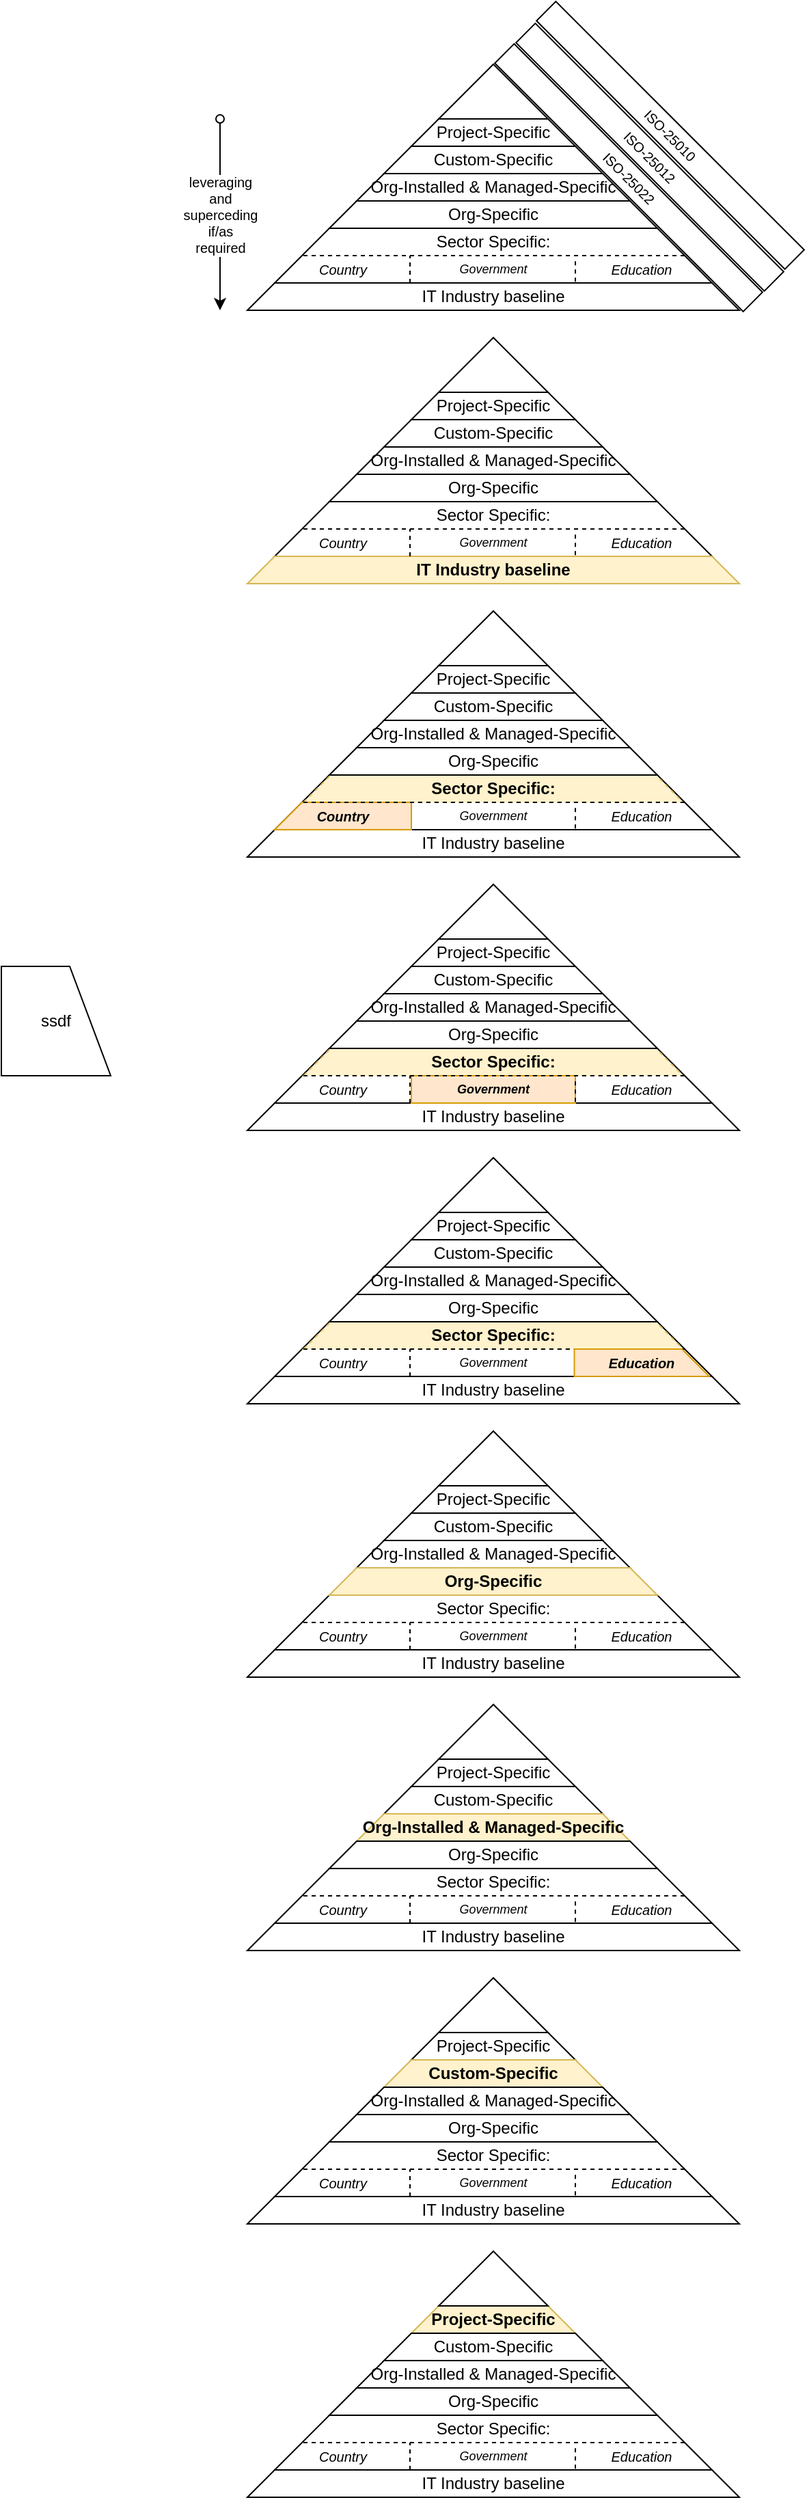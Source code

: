 <mxfile version="20.8.16" type="device"><diagram name="Page-1" id="9_9RwwWfC_pQ0cz7Hgrc"><mxGraphModel dx="1036" dy="1723" grid="1" gridSize="10" guides="1" tooltips="1" connect="1" arrows="1" fold="1" page="1" pageScale="1" pageWidth="850" pageHeight="1100" math="0" shadow="0"><root><mxCell id="0"/><mxCell id="1" parent="0"/><mxCell id="frK6ipeG7atHye6Gejmq-7" value="" style="shape=trapezoid;perimeter=trapezoidPerimeter;whiteSpace=wrap;html=1;fixedSize=1;strokeColor=default;size=40;" parent="1" vertex="1"><mxGeometry x="280" y="240" width="320" height="40" as="geometry"/></mxCell><mxCell id="EqCcigihZwf25ZDG6dWe-1" value="IT Industry baseline" style="shape=trapezoid;perimeter=trapezoidPerimeter;whiteSpace=wrap;html=1;fixedSize=1;fontStyle=1;fillColor=#fff2cc;strokeColor=#d6b656;" parent="1" vertex="1"><mxGeometry x="260" y="280" width="360" height="20" as="geometry"/></mxCell><mxCell id="EqCcigihZwf25ZDG6dWe-12" value="Project-Specific" style="shape=trapezoid;perimeter=trapezoidPerimeter;whiteSpace=wrap;html=1;fixedSize=1;fontStyle=0" parent="1" vertex="1"><mxGeometry x="380" y="160" width="120" height="20" as="geometry"/></mxCell><mxCell id="EqCcigihZwf25ZDG6dWe-13" value="Custom-Specific" style="shape=trapezoid;perimeter=trapezoidPerimeter;whiteSpace=wrap;html=1;fixedSize=1;" parent="1" vertex="1"><mxGeometry x="360" y="180" width="160" height="20" as="geometry"/></mxCell><mxCell id="EqCcigihZwf25ZDG6dWe-168" value="Sector Specific:" style="shape=trapezoid;perimeter=trapezoidPerimeter;whiteSpace=wrap;html=1;fixedSize=1;strokeColor=none;dashed=1;strokeWidth=1;" parent="1" vertex="1"><mxGeometry x="301" y="240" width="278" height="20" as="geometry"/></mxCell><mxCell id="EqCcigihZwf25ZDG6dWe-14" value="" style="verticalLabelPosition=bottom;verticalAlign=top;html=1;shape=mxgraph.basic.acute_triangle;dx=0.5;" parent="1" vertex="1"><mxGeometry x="400" y="120" width="80" height="40" as="geometry"/></mxCell><mxCell id="EqCcigihZwf25ZDG6dWe-75" value="Org-Installed &amp;amp; Managed-Specific" style="shape=trapezoid;perimeter=trapezoidPerimeter;whiteSpace=wrap;html=1;fixedSize=1;" parent="1" vertex="1"><mxGeometry x="340" y="200" width="200" height="20" as="geometry"/></mxCell><mxCell id="frK6ipeG7atHye6Gejmq-1" value="ssdf" style="shape=manualInput;whiteSpace=wrap;html=1;rotation=90;horizontal=0;" parent="1" vertex="1"><mxGeometry x="80" y="580" width="80" height="80" as="geometry"/></mxCell><mxCell id="EqCcigihZwf25ZDG6dWe-8" value="Government" style="text;html=1;strokeColor=none;fillColor=none;align=center;verticalAlign=middle;whiteSpace=wrap;rounded=0;fontStyle=2;fontSize=9;" parent="1" vertex="1"><mxGeometry x="380" y="260" width="120" height="20" as="geometry"/></mxCell><mxCell id="EqCcigihZwf25ZDG6dWe-10" value="" style="endArrow=none;dashed=1;html=1;strokeWidth=1;rounded=0;entryX=0.669;entryY=0.063;entryDx=0;entryDy=0;entryPerimeter=0;exitX=0.669;exitY=0.954;exitDx=0;exitDy=0;exitPerimeter=0;fontSize=9;" parent="1" edge="1"><mxGeometry width="50" height="50" relative="1" as="geometry"><mxPoint x="500" y="279.08" as="sourcePoint"/><mxPoint x="500" y="261.26" as="targetPoint"/></mxGeometry></mxCell><mxCell id="EqCcigihZwf25ZDG6dWe-11" value="" style="endArrow=none;dashed=1;html=1;strokeWidth=1;rounded=0;fontSize=9;" parent="1" edge="1"><mxGeometry width="50" height="50" relative="1" as="geometry"><mxPoint x="379" y="280" as="sourcePoint"/><mxPoint x="379" y="260" as="targetPoint"/></mxGeometry></mxCell><mxCell id="frK6ipeG7atHye6Gejmq-2" value="&lt;font style=&quot;font-size: 10px;&quot;&gt;Country&lt;/font&gt;" style="shape=manualInput;whiteSpace=wrap;html=1;rotation=90;horizontal=0;flipV=1;size=20;fontStyle=2;fillColor=none;strokeColor=none;" parent="1" vertex="1"><mxGeometry x="320" y="220" width="20" height="100" as="geometry"/></mxCell><mxCell id="frK6ipeG7atHye6Gejmq-9" value="" style="endArrow=none;dashed=1;html=1;strokeWidth=1;rounded=0;fontSize=9;" parent="1" edge="1"><mxGeometry width="50" height="50" relative="1" as="geometry"><mxPoint x="580" y="260" as="sourcePoint"/><mxPoint x="300" y="260" as="targetPoint"/></mxGeometry></mxCell><mxCell id="EqCcigihZwf25ZDG6dWe-3" value="Org-Specific" style="shape=trapezoid;perimeter=trapezoidPerimeter;whiteSpace=wrap;html=1;fixedSize=1;" parent="1" vertex="1"><mxGeometry x="320" y="220" width="240" height="20" as="geometry"/></mxCell><mxCell id="frK6ipeG7atHye6Gejmq-10" value="" style="shape=trapezoid;perimeter=trapezoidPerimeter;whiteSpace=wrap;html=1;fixedSize=1;strokeColor=default;size=40;" parent="1" vertex="1"><mxGeometry x="280" y="440" width="320" height="40" as="geometry"/></mxCell><mxCell id="frK6ipeG7atHye6Gejmq-11" value="IT Industry baseline" style="shape=trapezoid;perimeter=trapezoidPerimeter;whiteSpace=wrap;html=1;fixedSize=1;" parent="1" vertex="1"><mxGeometry x="260" y="480" width="360" height="20" as="geometry"/></mxCell><mxCell id="frK6ipeG7atHye6Gejmq-12" value="Project-Specific" style="shape=trapezoid;perimeter=trapezoidPerimeter;whiteSpace=wrap;html=1;fixedSize=1;fontStyle=0" parent="1" vertex="1"><mxGeometry x="380" y="360" width="120" height="20" as="geometry"/></mxCell><mxCell id="frK6ipeG7atHye6Gejmq-13" value="Custom-Specific" style="shape=trapezoid;perimeter=trapezoidPerimeter;whiteSpace=wrap;html=1;fixedSize=1;" parent="1" vertex="1"><mxGeometry x="360" y="380" width="160" height="20" as="geometry"/></mxCell><mxCell id="frK6ipeG7atHye6Gejmq-14" value="Sector Specific:" style="shape=trapezoid;perimeter=trapezoidPerimeter;whiteSpace=wrap;html=1;fixedSize=1;strokeColor=#d6b656;dashed=1;strokeWidth=1;fontStyle=1;fillColor=#fff2cc;" parent="1" vertex="1"><mxGeometry x="301" y="440" width="278" height="20" as="geometry"/></mxCell><mxCell id="frK6ipeG7atHye6Gejmq-15" value="" style="verticalLabelPosition=bottom;verticalAlign=top;html=1;shape=mxgraph.basic.acute_triangle;dx=0.5;" parent="1" vertex="1"><mxGeometry x="400" y="320" width="80" height="40" as="geometry"/></mxCell><mxCell id="frK6ipeG7atHye6Gejmq-16" value="Org-Installed &amp;amp; Managed-Specific" style="shape=trapezoid;perimeter=trapezoidPerimeter;whiteSpace=wrap;html=1;fixedSize=1;" parent="1" vertex="1"><mxGeometry x="340" y="400" width="200" height="20" as="geometry"/></mxCell><mxCell id="frK6ipeG7atHye6Gejmq-17" value="Government" style="text;html=1;strokeColor=none;fillColor=none;align=center;verticalAlign=middle;whiteSpace=wrap;rounded=0;fontStyle=2;fontSize=9;" parent="1" vertex="1"><mxGeometry x="380" y="460" width="120" height="20" as="geometry"/></mxCell><mxCell id="frK6ipeG7atHye6Gejmq-18" value="" style="endArrow=none;dashed=1;html=1;strokeWidth=1;rounded=0;entryX=0.669;entryY=0.063;entryDx=0;entryDy=0;entryPerimeter=0;exitX=0.669;exitY=0.954;exitDx=0;exitDy=0;exitPerimeter=0;fontSize=9;" parent="1" edge="1"><mxGeometry width="50" height="50" relative="1" as="geometry"><mxPoint x="500" y="479.08" as="sourcePoint"/><mxPoint x="500" y="461.26" as="targetPoint"/></mxGeometry></mxCell><mxCell id="frK6ipeG7atHye6Gejmq-19" value="" style="endArrow=none;dashed=1;html=1;strokeWidth=1;rounded=0;fontSize=9;" parent="1" edge="1"><mxGeometry width="50" height="50" relative="1" as="geometry"><mxPoint x="379" y="480" as="sourcePoint"/><mxPoint x="379" y="460" as="targetPoint"/></mxGeometry></mxCell><mxCell id="frK6ipeG7atHye6Gejmq-20" value="&lt;font style=&quot;font-size: 10px;&quot;&gt;Country&lt;/font&gt;" style="shape=manualInput;whiteSpace=wrap;html=1;rotation=90;horizontal=0;flipV=1;size=20;fontStyle=3;fillColor=#ffe6cc;strokeColor=#d79b00;" parent="1" vertex="1"><mxGeometry x="320" y="420" width="20" height="100" as="geometry"/></mxCell><mxCell id="frK6ipeG7atHye6Gejmq-21" value="" style="endArrow=none;dashed=1;html=1;strokeWidth=1;rounded=0;fontSize=9;" parent="1" edge="1"><mxGeometry width="50" height="50" relative="1" as="geometry"><mxPoint x="580" y="460" as="sourcePoint"/><mxPoint x="300" y="460" as="targetPoint"/></mxGeometry></mxCell><mxCell id="frK6ipeG7atHye6Gejmq-22" value="Org-Specific" style="shape=trapezoid;perimeter=trapezoidPerimeter;whiteSpace=wrap;html=1;fixedSize=1;" parent="1" vertex="1"><mxGeometry x="320" y="420" width="240" height="20" as="geometry"/></mxCell><mxCell id="frK6ipeG7atHye6Gejmq-23" value="&lt;font style=&quot;font-size: 10px;&quot;&gt;Education&lt;/font&gt;" style="shape=manualInput;whiteSpace=wrap;html=1;rotation=90;horizontal=0;flipV=0;size=20;fontStyle=2;flipH=0;fillColor=none;strokeColor=none;" parent="1" vertex="1"><mxGeometry x="538.63" y="420.63" width="20" height="98.75" as="geometry"/></mxCell><mxCell id="frK6ipeG7atHye6Gejmq-24" value="" style="shape=trapezoid;perimeter=trapezoidPerimeter;whiteSpace=wrap;html=1;fixedSize=1;strokeColor=default;size=40;" parent="1" vertex="1"><mxGeometry x="280" y="640" width="320" height="40" as="geometry"/></mxCell><mxCell id="frK6ipeG7atHye6Gejmq-25" value="IT Industry baseline" style="shape=trapezoid;perimeter=trapezoidPerimeter;whiteSpace=wrap;html=1;fixedSize=1;" parent="1" vertex="1"><mxGeometry x="260" y="680" width="360" height="20" as="geometry"/></mxCell><mxCell id="frK6ipeG7atHye6Gejmq-26" value="Project-Specific" style="shape=trapezoid;perimeter=trapezoidPerimeter;whiteSpace=wrap;html=1;fixedSize=1;fontStyle=0" parent="1" vertex="1"><mxGeometry x="380" y="560" width="120" height="20" as="geometry"/></mxCell><mxCell id="frK6ipeG7atHye6Gejmq-27" value="Custom-Specific" style="shape=trapezoid;perimeter=trapezoidPerimeter;whiteSpace=wrap;html=1;fixedSize=1;" parent="1" vertex="1"><mxGeometry x="360" y="580" width="160" height="20" as="geometry"/></mxCell><mxCell id="frK6ipeG7atHye6Gejmq-28" value="Sector Specific:" style="shape=trapezoid;perimeter=trapezoidPerimeter;whiteSpace=wrap;html=1;fixedSize=1;strokeColor=#d6b656;dashed=1;strokeWidth=1;fontStyle=1;fillColor=#fff2cc;" parent="1" vertex="1"><mxGeometry x="301" y="640" width="278" height="20" as="geometry"/></mxCell><mxCell id="frK6ipeG7atHye6Gejmq-29" value="" style="verticalLabelPosition=bottom;verticalAlign=top;html=1;shape=mxgraph.basic.acute_triangle;dx=0.5;" parent="1" vertex="1"><mxGeometry x="400" y="520" width="80" height="40" as="geometry"/></mxCell><mxCell id="frK6ipeG7atHye6Gejmq-30" value="Org-Installed &amp;amp; Managed-Specific" style="shape=trapezoid;perimeter=trapezoidPerimeter;whiteSpace=wrap;html=1;fixedSize=1;" parent="1" vertex="1"><mxGeometry x="340" y="600" width="200" height="20" as="geometry"/></mxCell><mxCell id="frK6ipeG7atHye6Gejmq-31" value="Government" style="text;html=1;strokeColor=#d79b00;fillColor=#ffe6cc;align=center;verticalAlign=middle;whiteSpace=wrap;rounded=0;fontStyle=3;fontSize=9;" parent="1" vertex="1"><mxGeometry x="380" y="660" width="120" height="20" as="geometry"/></mxCell><mxCell id="frK6ipeG7atHye6Gejmq-32" value="" style="endArrow=none;dashed=1;html=1;strokeWidth=1;rounded=0;entryX=0.669;entryY=0.063;entryDx=0;entryDy=0;entryPerimeter=0;exitX=0.669;exitY=0.954;exitDx=0;exitDy=0;exitPerimeter=0;fontSize=9;" parent="1" edge="1"><mxGeometry width="50" height="50" relative="1" as="geometry"><mxPoint x="500" y="679.08" as="sourcePoint"/><mxPoint x="500" y="661.26" as="targetPoint"/></mxGeometry></mxCell><mxCell id="frK6ipeG7atHye6Gejmq-33" value="" style="endArrow=none;dashed=1;html=1;strokeWidth=1;rounded=0;fontSize=9;" parent="1" edge="1"><mxGeometry width="50" height="50" relative="1" as="geometry"><mxPoint x="379" y="680" as="sourcePoint"/><mxPoint x="379" y="660" as="targetPoint"/></mxGeometry></mxCell><mxCell id="frK6ipeG7atHye6Gejmq-34" value="&lt;font style=&quot;font-size: 10px;&quot;&gt;Country&lt;/font&gt;" style="shape=manualInput;whiteSpace=wrap;html=1;rotation=90;horizontal=0;flipV=1;size=20;fontStyle=2;fillColor=none;strokeColor=none;" parent="1" vertex="1"><mxGeometry x="320" y="620" width="20" height="100" as="geometry"/></mxCell><mxCell id="frK6ipeG7atHye6Gejmq-35" value="" style="endArrow=none;dashed=1;html=1;strokeWidth=1;rounded=0;fontSize=9;" parent="1" edge="1"><mxGeometry width="50" height="50" relative="1" as="geometry"><mxPoint x="580" y="660" as="sourcePoint"/><mxPoint x="300" y="660" as="targetPoint"/></mxGeometry></mxCell><mxCell id="frK6ipeG7atHye6Gejmq-36" value="Org-Specific" style="shape=trapezoid;perimeter=trapezoidPerimeter;whiteSpace=wrap;html=1;fixedSize=1;" parent="1" vertex="1"><mxGeometry x="320" y="620" width="240" height="20" as="geometry"/></mxCell><mxCell id="frK6ipeG7atHye6Gejmq-37" value="&lt;font style=&quot;font-size: 10px;&quot;&gt;Education&lt;/font&gt;" style="shape=manualInput;whiteSpace=wrap;html=1;rotation=90;horizontal=0;flipV=0;size=20;fontStyle=2;flipH=0;fillColor=none;strokeColor=none;" parent="1" vertex="1"><mxGeometry x="538.63" y="620.63" width="20" height="98.75" as="geometry"/></mxCell><mxCell id="frK6ipeG7atHye6Gejmq-38" value="" style="shape=trapezoid;perimeter=trapezoidPerimeter;whiteSpace=wrap;html=1;fixedSize=1;strokeColor=default;size=40;" parent="1" vertex="1"><mxGeometry x="280" y="840" width="320" height="40" as="geometry"/></mxCell><mxCell id="frK6ipeG7atHye6Gejmq-39" value="IT Industry baseline" style="shape=trapezoid;perimeter=trapezoidPerimeter;whiteSpace=wrap;html=1;fixedSize=1;" parent="1" vertex="1"><mxGeometry x="260" y="880" width="360" height="20" as="geometry"/></mxCell><mxCell id="frK6ipeG7atHye6Gejmq-40" value="Project-Specific" style="shape=trapezoid;perimeter=trapezoidPerimeter;whiteSpace=wrap;html=1;fixedSize=1;fontStyle=0" parent="1" vertex="1"><mxGeometry x="380" y="760" width="120" height="20" as="geometry"/></mxCell><mxCell id="frK6ipeG7atHye6Gejmq-41" value="Custom-Specific" style="shape=trapezoid;perimeter=trapezoidPerimeter;whiteSpace=wrap;html=1;fixedSize=1;" parent="1" vertex="1"><mxGeometry x="360" y="780" width="160" height="20" as="geometry"/></mxCell><mxCell id="frK6ipeG7atHye6Gejmq-42" value="Sector Specific:" style="shape=trapezoid;perimeter=trapezoidPerimeter;whiteSpace=wrap;html=1;fixedSize=1;strokeColor=#d6b656;dashed=1;strokeWidth=1;fontStyle=1;fillColor=#fff2cc;" parent="1" vertex="1"><mxGeometry x="301" y="840" width="278" height="20" as="geometry"/></mxCell><mxCell id="frK6ipeG7atHye6Gejmq-43" value="" style="verticalLabelPosition=bottom;verticalAlign=top;html=1;shape=mxgraph.basic.acute_triangle;dx=0.5;" parent="1" vertex="1"><mxGeometry x="400" y="720" width="80" height="40" as="geometry"/></mxCell><mxCell id="frK6ipeG7atHye6Gejmq-44" value="Org-Installed &amp;amp; Managed-Specific" style="shape=trapezoid;perimeter=trapezoidPerimeter;whiteSpace=wrap;html=1;fixedSize=1;" parent="1" vertex="1"><mxGeometry x="340" y="800" width="200" height="20" as="geometry"/></mxCell><mxCell id="frK6ipeG7atHye6Gejmq-45" value="Government" style="text;html=1;strokeColor=none;fillColor=none;align=center;verticalAlign=middle;whiteSpace=wrap;rounded=0;fontStyle=2;fontSize=9;" parent="1" vertex="1"><mxGeometry x="380" y="860" width="120" height="20" as="geometry"/></mxCell><mxCell id="frK6ipeG7atHye6Gejmq-46" value="" style="endArrow=none;dashed=1;html=1;strokeWidth=1;rounded=0;entryX=0.669;entryY=0.063;entryDx=0;entryDy=0;entryPerimeter=0;exitX=0.669;exitY=0.954;exitDx=0;exitDy=0;exitPerimeter=0;fontSize=9;" parent="1" edge="1"><mxGeometry width="50" height="50" relative="1" as="geometry"><mxPoint x="500" y="879.08" as="sourcePoint"/><mxPoint x="500" y="861.26" as="targetPoint"/></mxGeometry></mxCell><mxCell id="frK6ipeG7atHye6Gejmq-47" value="" style="endArrow=none;dashed=1;html=1;strokeWidth=1;rounded=0;fontSize=9;" parent="1" edge="1"><mxGeometry width="50" height="50" relative="1" as="geometry"><mxPoint x="379" y="880" as="sourcePoint"/><mxPoint x="379" y="860" as="targetPoint"/></mxGeometry></mxCell><mxCell id="frK6ipeG7atHye6Gejmq-48" value="&lt;font style=&quot;font-size: 10px;&quot;&gt;Country&lt;/font&gt;" style="shape=manualInput;whiteSpace=wrap;html=1;rotation=90;horizontal=0;flipV=1;size=20;fontStyle=2;fillColor=none;strokeColor=none;" parent="1" vertex="1"><mxGeometry x="320" y="820" width="20" height="100" as="geometry"/></mxCell><mxCell id="frK6ipeG7atHye6Gejmq-49" value="" style="endArrow=none;dashed=1;html=1;strokeWidth=1;rounded=0;fontSize=9;" parent="1" edge="1"><mxGeometry width="50" height="50" relative="1" as="geometry"><mxPoint x="580" y="860" as="sourcePoint"/><mxPoint x="300" y="860" as="targetPoint"/></mxGeometry></mxCell><mxCell id="frK6ipeG7atHye6Gejmq-50" value="Org-Specific" style="shape=trapezoid;perimeter=trapezoidPerimeter;whiteSpace=wrap;html=1;fixedSize=1;" parent="1" vertex="1"><mxGeometry x="320" y="820" width="240" height="20" as="geometry"/></mxCell><mxCell id="frK6ipeG7atHye6Gejmq-51" value="&lt;font style=&quot;font-size: 10px;&quot;&gt;Education&lt;/font&gt;" style="shape=manualInput;whiteSpace=wrap;html=1;rotation=90;horizontal=0;flipV=0;size=20;fontStyle=3;flipH=0;fillColor=#ffe6cc;strokeColor=#d79b00;" parent="1" vertex="1"><mxGeometry x="538.63" y="820.63" width="20" height="98.75" as="geometry"/></mxCell><mxCell id="frK6ipeG7atHye6Gejmq-52" value="" style="shape=trapezoid;perimeter=trapezoidPerimeter;whiteSpace=wrap;html=1;fixedSize=1;strokeColor=default;size=40;" parent="1" vertex="1"><mxGeometry x="280" y="1040" width="320" height="40" as="geometry"/></mxCell><mxCell id="frK6ipeG7atHye6Gejmq-53" value="IT Industry baseline" style="shape=trapezoid;perimeter=trapezoidPerimeter;whiteSpace=wrap;html=1;fixedSize=1;" parent="1" vertex="1"><mxGeometry x="260" y="1080" width="360" height="20" as="geometry"/></mxCell><mxCell id="frK6ipeG7atHye6Gejmq-54" value="Project-Specific" style="shape=trapezoid;perimeter=trapezoidPerimeter;whiteSpace=wrap;html=1;fixedSize=1;fontStyle=0" parent="1" vertex="1"><mxGeometry x="380" y="960" width="120" height="20" as="geometry"/></mxCell><mxCell id="frK6ipeG7atHye6Gejmq-55" value="Custom-Specific" style="shape=trapezoid;perimeter=trapezoidPerimeter;whiteSpace=wrap;html=1;fixedSize=1;" parent="1" vertex="1"><mxGeometry x="360" y="980" width="160" height="20" as="geometry"/></mxCell><mxCell id="frK6ipeG7atHye6Gejmq-56" value="Sector Specific:" style="shape=trapezoid;perimeter=trapezoidPerimeter;whiteSpace=wrap;html=1;fixedSize=1;strokeColor=none;dashed=1;strokeWidth=1;" parent="1" vertex="1"><mxGeometry x="301" y="1040" width="278" height="20" as="geometry"/></mxCell><mxCell id="frK6ipeG7atHye6Gejmq-57" value="" style="verticalLabelPosition=bottom;verticalAlign=top;html=1;shape=mxgraph.basic.acute_triangle;dx=0.5;" parent="1" vertex="1"><mxGeometry x="400" y="920" width="80" height="40" as="geometry"/></mxCell><mxCell id="frK6ipeG7atHye6Gejmq-58" value="Org-Installed &amp;amp; Managed-Specific" style="shape=trapezoid;perimeter=trapezoidPerimeter;whiteSpace=wrap;html=1;fixedSize=1;" parent="1" vertex="1"><mxGeometry x="340" y="1000" width="200" height="20" as="geometry"/></mxCell><mxCell id="frK6ipeG7atHye6Gejmq-59" value="Government" style="text;html=1;strokeColor=none;fillColor=none;align=center;verticalAlign=middle;whiteSpace=wrap;rounded=0;fontStyle=2;fontSize=9;" parent="1" vertex="1"><mxGeometry x="380" y="1060" width="120" height="20" as="geometry"/></mxCell><mxCell id="frK6ipeG7atHye6Gejmq-60" value="" style="endArrow=none;dashed=1;html=1;strokeWidth=1;rounded=0;entryX=0.669;entryY=0.063;entryDx=0;entryDy=0;entryPerimeter=0;exitX=0.669;exitY=0.954;exitDx=0;exitDy=0;exitPerimeter=0;fontSize=9;" parent="1" edge="1"><mxGeometry width="50" height="50" relative="1" as="geometry"><mxPoint x="500" y="1079.08" as="sourcePoint"/><mxPoint x="500" y="1061.26" as="targetPoint"/></mxGeometry></mxCell><mxCell id="frK6ipeG7atHye6Gejmq-61" value="" style="endArrow=none;dashed=1;html=1;strokeWidth=1;rounded=0;fontSize=9;" parent="1" edge="1"><mxGeometry width="50" height="50" relative="1" as="geometry"><mxPoint x="379" y="1080" as="sourcePoint"/><mxPoint x="379" y="1060" as="targetPoint"/></mxGeometry></mxCell><mxCell id="frK6ipeG7atHye6Gejmq-62" value="&lt;font style=&quot;font-size: 10px;&quot;&gt;Country&lt;/font&gt;" style="shape=manualInput;whiteSpace=wrap;html=1;rotation=90;horizontal=0;flipV=1;size=20;fontStyle=2;fillColor=none;strokeColor=none;" parent="1" vertex="1"><mxGeometry x="320" y="1020" width="20" height="100" as="geometry"/></mxCell><mxCell id="frK6ipeG7atHye6Gejmq-63" value="" style="endArrow=none;dashed=1;html=1;strokeWidth=1;rounded=0;fontSize=9;" parent="1" edge="1"><mxGeometry width="50" height="50" relative="1" as="geometry"><mxPoint x="580" y="1060" as="sourcePoint"/><mxPoint x="300" y="1060" as="targetPoint"/></mxGeometry></mxCell><mxCell id="frK6ipeG7atHye6Gejmq-64" value="Org-Specific" style="shape=trapezoid;perimeter=trapezoidPerimeter;whiteSpace=wrap;html=1;fixedSize=1;fontStyle=1;fillColor=#fff2cc;strokeColor=#d6b656;" parent="1" vertex="1"><mxGeometry x="320" y="1020" width="240" height="20" as="geometry"/></mxCell><mxCell id="frK6ipeG7atHye6Gejmq-65" value="&lt;font style=&quot;font-size: 10px;&quot;&gt;Education&lt;/font&gt;" style="shape=manualInput;whiteSpace=wrap;html=1;rotation=90;horizontal=0;flipV=0;size=20;fontStyle=2;flipH=0;fillColor=none;strokeColor=none;" parent="1" vertex="1"><mxGeometry x="538.63" y="1020.63" width="20" height="98.75" as="geometry"/></mxCell><mxCell id="frK6ipeG7atHye6Gejmq-66" value="" style="shape=trapezoid;perimeter=trapezoidPerimeter;whiteSpace=wrap;html=1;fixedSize=1;strokeColor=default;size=40;" parent="1" vertex="1"><mxGeometry x="280" y="1240" width="320" height="40" as="geometry"/></mxCell><mxCell id="frK6ipeG7atHye6Gejmq-67" value="IT Industry baseline" style="shape=trapezoid;perimeter=trapezoidPerimeter;whiteSpace=wrap;html=1;fixedSize=1;" parent="1" vertex="1"><mxGeometry x="260" y="1280" width="360" height="20" as="geometry"/></mxCell><mxCell id="frK6ipeG7atHye6Gejmq-68" value="Project-Specific" style="shape=trapezoid;perimeter=trapezoidPerimeter;whiteSpace=wrap;html=1;fixedSize=1;fontStyle=0" parent="1" vertex="1"><mxGeometry x="380" y="1160" width="120" height="20" as="geometry"/></mxCell><mxCell id="frK6ipeG7atHye6Gejmq-69" value="Custom-Specific" style="shape=trapezoid;perimeter=trapezoidPerimeter;whiteSpace=wrap;html=1;fixedSize=1;" parent="1" vertex="1"><mxGeometry x="360" y="1180" width="160" height="20" as="geometry"/></mxCell><mxCell id="frK6ipeG7atHye6Gejmq-70" value="Sector Specific:" style="shape=trapezoid;perimeter=trapezoidPerimeter;whiteSpace=wrap;html=1;fixedSize=1;strokeColor=none;dashed=1;strokeWidth=1;" parent="1" vertex="1"><mxGeometry x="301" y="1240" width="278" height="20" as="geometry"/></mxCell><mxCell id="frK6ipeG7atHye6Gejmq-71" value="" style="verticalLabelPosition=bottom;verticalAlign=top;html=1;shape=mxgraph.basic.acute_triangle;dx=0.5;" parent="1" vertex="1"><mxGeometry x="400" y="1120" width="80" height="40" as="geometry"/></mxCell><mxCell id="frK6ipeG7atHye6Gejmq-72" value="Org-Installed &amp;amp; Managed-Specific" style="shape=trapezoid;perimeter=trapezoidPerimeter;whiteSpace=wrap;html=1;fixedSize=1;fontStyle=1;fillColor=#fff2cc;strokeColor=#d6b656;" parent="1" vertex="1"><mxGeometry x="340" y="1200" width="200" height="20" as="geometry"/></mxCell><mxCell id="frK6ipeG7atHye6Gejmq-73" value="Government" style="text;html=1;strokeColor=none;fillColor=none;align=center;verticalAlign=middle;whiteSpace=wrap;rounded=0;fontStyle=2;fontSize=9;" parent="1" vertex="1"><mxGeometry x="380" y="1260" width="120" height="20" as="geometry"/></mxCell><mxCell id="frK6ipeG7atHye6Gejmq-74" value="" style="endArrow=none;dashed=1;html=1;strokeWidth=1;rounded=0;entryX=0.669;entryY=0.063;entryDx=0;entryDy=0;entryPerimeter=0;exitX=0.669;exitY=0.954;exitDx=0;exitDy=0;exitPerimeter=0;fontSize=9;" parent="1" edge="1"><mxGeometry width="50" height="50" relative="1" as="geometry"><mxPoint x="500" y="1279.08" as="sourcePoint"/><mxPoint x="500" y="1261.26" as="targetPoint"/></mxGeometry></mxCell><mxCell id="frK6ipeG7atHye6Gejmq-75" value="" style="endArrow=none;dashed=1;html=1;strokeWidth=1;rounded=0;fontSize=9;" parent="1" edge="1"><mxGeometry width="50" height="50" relative="1" as="geometry"><mxPoint x="379" y="1280" as="sourcePoint"/><mxPoint x="379" y="1260" as="targetPoint"/></mxGeometry></mxCell><mxCell id="frK6ipeG7atHye6Gejmq-76" value="&lt;font style=&quot;font-size: 10px;&quot;&gt;Country&lt;/font&gt;" style="shape=manualInput;whiteSpace=wrap;html=1;rotation=90;horizontal=0;flipV=1;size=20;fontStyle=2;fillColor=none;strokeColor=none;" parent="1" vertex="1"><mxGeometry x="320" y="1220" width="20" height="100" as="geometry"/></mxCell><mxCell id="frK6ipeG7atHye6Gejmq-77" value="" style="endArrow=none;dashed=1;html=1;strokeWidth=1;rounded=0;fontSize=9;" parent="1" edge="1"><mxGeometry width="50" height="50" relative="1" as="geometry"><mxPoint x="580" y="1260" as="sourcePoint"/><mxPoint x="300" y="1260" as="targetPoint"/></mxGeometry></mxCell><mxCell id="frK6ipeG7atHye6Gejmq-78" value="Org-Specific" style="shape=trapezoid;perimeter=trapezoidPerimeter;whiteSpace=wrap;html=1;fixedSize=1;" parent="1" vertex="1"><mxGeometry x="320" y="1220" width="240" height="20" as="geometry"/></mxCell><mxCell id="frK6ipeG7atHye6Gejmq-79" value="&lt;font style=&quot;font-size: 10px;&quot;&gt;Education&lt;/font&gt;" style="shape=manualInput;whiteSpace=wrap;html=1;rotation=90;horizontal=0;flipV=0;size=20;fontStyle=2;flipH=0;fillColor=none;strokeColor=none;" parent="1" vertex="1"><mxGeometry x="538.63" y="1220.63" width="20" height="98.75" as="geometry"/></mxCell><mxCell id="frK6ipeG7atHye6Gejmq-80" value="" style="shape=trapezoid;perimeter=trapezoidPerimeter;whiteSpace=wrap;html=1;fixedSize=1;strokeColor=default;size=40;" parent="1" vertex="1"><mxGeometry x="280" y="1440" width="320" height="40" as="geometry"/></mxCell><mxCell id="frK6ipeG7atHye6Gejmq-81" value="IT Industry baseline" style="shape=trapezoid;perimeter=trapezoidPerimeter;whiteSpace=wrap;html=1;fixedSize=1;" parent="1" vertex="1"><mxGeometry x="260" y="1480" width="360" height="20" as="geometry"/></mxCell><mxCell id="frK6ipeG7atHye6Gejmq-82" value="Project-Specific" style="shape=trapezoid;perimeter=trapezoidPerimeter;whiteSpace=wrap;html=1;fixedSize=1;fontStyle=0" parent="1" vertex="1"><mxGeometry x="380" y="1360" width="120" height="20" as="geometry"/></mxCell><mxCell id="frK6ipeG7atHye6Gejmq-83" value="Custom-Specific" style="shape=trapezoid;perimeter=trapezoidPerimeter;whiteSpace=wrap;html=1;fixedSize=1;fontStyle=1;fillColor=#fff2cc;strokeColor=#d6b656;" parent="1" vertex="1"><mxGeometry x="360" y="1380" width="160" height="20" as="geometry"/></mxCell><mxCell id="frK6ipeG7atHye6Gejmq-84" value="Sector Specific:" style="shape=trapezoid;perimeter=trapezoidPerimeter;whiteSpace=wrap;html=1;fixedSize=1;strokeColor=none;dashed=1;strokeWidth=1;" parent="1" vertex="1"><mxGeometry x="301" y="1440" width="278" height="20" as="geometry"/></mxCell><mxCell id="frK6ipeG7atHye6Gejmq-85" value="" style="verticalLabelPosition=bottom;verticalAlign=top;html=1;shape=mxgraph.basic.acute_triangle;dx=0.5;" parent="1" vertex="1"><mxGeometry x="400" y="1320" width="80" height="40" as="geometry"/></mxCell><mxCell id="frK6ipeG7atHye6Gejmq-86" value="Org-Installed &amp;amp; Managed-Specific" style="shape=trapezoid;perimeter=trapezoidPerimeter;whiteSpace=wrap;html=1;fixedSize=1;" parent="1" vertex="1"><mxGeometry x="340" y="1400" width="200" height="20" as="geometry"/></mxCell><mxCell id="frK6ipeG7atHye6Gejmq-87" value="Government" style="text;html=1;strokeColor=none;fillColor=none;align=center;verticalAlign=middle;whiteSpace=wrap;rounded=0;fontStyle=2;fontSize=9;" parent="1" vertex="1"><mxGeometry x="380" y="1460" width="120" height="20" as="geometry"/></mxCell><mxCell id="frK6ipeG7atHye6Gejmq-88" value="" style="endArrow=none;dashed=1;html=1;strokeWidth=1;rounded=0;entryX=0.669;entryY=0.063;entryDx=0;entryDy=0;entryPerimeter=0;exitX=0.669;exitY=0.954;exitDx=0;exitDy=0;exitPerimeter=0;fontSize=9;" parent="1" edge="1"><mxGeometry width="50" height="50" relative="1" as="geometry"><mxPoint x="500" y="1479.08" as="sourcePoint"/><mxPoint x="500" y="1461.26" as="targetPoint"/></mxGeometry></mxCell><mxCell id="frK6ipeG7atHye6Gejmq-89" value="" style="endArrow=none;dashed=1;html=1;strokeWidth=1;rounded=0;fontSize=9;" parent="1" edge="1"><mxGeometry width="50" height="50" relative="1" as="geometry"><mxPoint x="379" y="1480" as="sourcePoint"/><mxPoint x="379" y="1460" as="targetPoint"/></mxGeometry></mxCell><mxCell id="frK6ipeG7atHye6Gejmq-90" value="&lt;font style=&quot;font-size: 10px;&quot;&gt;Country&lt;/font&gt;" style="shape=manualInput;whiteSpace=wrap;html=1;rotation=90;horizontal=0;flipV=1;size=20;fontStyle=2;fillColor=none;strokeColor=none;" parent="1" vertex="1"><mxGeometry x="320" y="1420" width="20" height="100" as="geometry"/></mxCell><mxCell id="frK6ipeG7atHye6Gejmq-91" value="" style="endArrow=none;dashed=1;html=1;strokeWidth=1;rounded=0;fontSize=9;" parent="1" edge="1"><mxGeometry width="50" height="50" relative="1" as="geometry"><mxPoint x="580" y="1460" as="sourcePoint"/><mxPoint x="300" y="1460" as="targetPoint"/></mxGeometry></mxCell><mxCell id="frK6ipeG7atHye6Gejmq-92" value="Org-Specific" style="shape=trapezoid;perimeter=trapezoidPerimeter;whiteSpace=wrap;html=1;fixedSize=1;" parent="1" vertex="1"><mxGeometry x="320" y="1420" width="240" height="20" as="geometry"/></mxCell><mxCell id="frK6ipeG7atHye6Gejmq-93" value="&lt;font style=&quot;font-size: 10px;&quot;&gt;Education&lt;/font&gt;" style="shape=manualInput;whiteSpace=wrap;html=1;rotation=90;horizontal=0;flipV=0;size=20;fontStyle=2;flipH=0;fillColor=none;strokeColor=none;" parent="1" vertex="1"><mxGeometry x="538.63" y="1420.63" width="20" height="98.75" as="geometry"/></mxCell><mxCell id="frK6ipeG7atHye6Gejmq-94" value="" style="shape=trapezoid;perimeter=trapezoidPerimeter;whiteSpace=wrap;html=1;fixedSize=1;strokeColor=default;size=40;" parent="1" vertex="1"><mxGeometry x="280" y="1640" width="320" height="40" as="geometry"/></mxCell><mxCell id="frK6ipeG7atHye6Gejmq-95" value="IT Industry baseline" style="shape=trapezoid;perimeter=trapezoidPerimeter;whiteSpace=wrap;html=1;fixedSize=1;" parent="1" vertex="1"><mxGeometry x="260" y="1680" width="360" height="20" as="geometry"/></mxCell><mxCell id="frK6ipeG7atHye6Gejmq-96" value="Project-Specific" style="shape=trapezoid;perimeter=trapezoidPerimeter;whiteSpace=wrap;html=1;fixedSize=1;fontStyle=1;fillColor=#fff2cc;strokeColor=#d6b656;" parent="1" vertex="1"><mxGeometry x="380" y="1560" width="120" height="20" as="geometry"/></mxCell><mxCell id="frK6ipeG7atHye6Gejmq-97" value="Custom-Specific" style="shape=trapezoid;perimeter=trapezoidPerimeter;whiteSpace=wrap;html=1;fixedSize=1;fontStyle=0" parent="1" vertex="1"><mxGeometry x="360" y="1580" width="160" height="20" as="geometry"/></mxCell><mxCell id="frK6ipeG7atHye6Gejmq-98" value="Sector Specific:" style="shape=trapezoid;perimeter=trapezoidPerimeter;whiteSpace=wrap;html=1;fixedSize=1;strokeColor=none;dashed=1;strokeWidth=1;" parent="1" vertex="1"><mxGeometry x="301" y="1640" width="278" height="20" as="geometry"/></mxCell><mxCell id="frK6ipeG7atHye6Gejmq-99" value="" style="verticalLabelPosition=bottom;verticalAlign=top;html=1;shape=mxgraph.basic.acute_triangle;dx=0.5;" parent="1" vertex="1"><mxGeometry x="400" y="1520" width="80" height="40" as="geometry"/></mxCell><mxCell id="frK6ipeG7atHye6Gejmq-100" value="Org-Installed &amp;amp; Managed-Specific" style="shape=trapezoid;perimeter=trapezoidPerimeter;whiteSpace=wrap;html=1;fixedSize=1;" parent="1" vertex="1"><mxGeometry x="340" y="1600" width="200" height="20" as="geometry"/></mxCell><mxCell id="frK6ipeG7atHye6Gejmq-101" value="Government" style="text;html=1;strokeColor=none;fillColor=none;align=center;verticalAlign=middle;whiteSpace=wrap;rounded=0;fontStyle=2;fontSize=9;" parent="1" vertex="1"><mxGeometry x="380" y="1660" width="120" height="20" as="geometry"/></mxCell><mxCell id="frK6ipeG7atHye6Gejmq-102" value="" style="endArrow=none;dashed=1;html=1;strokeWidth=1;rounded=0;entryX=0.669;entryY=0.063;entryDx=0;entryDy=0;entryPerimeter=0;exitX=0.669;exitY=0.954;exitDx=0;exitDy=0;exitPerimeter=0;fontSize=9;" parent="1" edge="1"><mxGeometry width="50" height="50" relative="1" as="geometry"><mxPoint x="500" y="1679.08" as="sourcePoint"/><mxPoint x="500" y="1661.26" as="targetPoint"/></mxGeometry></mxCell><mxCell id="frK6ipeG7atHye6Gejmq-103" value="" style="endArrow=none;dashed=1;html=1;strokeWidth=1;rounded=0;fontSize=9;" parent="1" edge="1"><mxGeometry width="50" height="50" relative="1" as="geometry"><mxPoint x="379" y="1680" as="sourcePoint"/><mxPoint x="379" y="1660" as="targetPoint"/></mxGeometry></mxCell><mxCell id="frK6ipeG7atHye6Gejmq-104" value="&lt;font style=&quot;font-size: 10px;&quot;&gt;Country&lt;/font&gt;" style="shape=manualInput;whiteSpace=wrap;html=1;rotation=90;horizontal=0;flipV=1;size=20;fontStyle=2;fillColor=none;strokeColor=none;" parent="1" vertex="1"><mxGeometry x="320" y="1620" width="20" height="100" as="geometry"/></mxCell><mxCell id="frK6ipeG7atHye6Gejmq-105" value="" style="endArrow=none;dashed=1;html=1;strokeWidth=1;rounded=0;fontSize=9;" parent="1" edge="1"><mxGeometry width="50" height="50" relative="1" as="geometry"><mxPoint x="580" y="1660" as="sourcePoint"/><mxPoint x="300" y="1660" as="targetPoint"/></mxGeometry></mxCell><mxCell id="frK6ipeG7atHye6Gejmq-106" value="Org-Specific" style="shape=trapezoid;perimeter=trapezoidPerimeter;whiteSpace=wrap;html=1;fixedSize=1;" parent="1" vertex="1"><mxGeometry x="320" y="1620" width="240" height="20" as="geometry"/></mxCell><mxCell id="frK6ipeG7atHye6Gejmq-107" value="&lt;font style=&quot;font-size: 10px;&quot;&gt;Education&lt;/font&gt;" style="shape=manualInput;whiteSpace=wrap;html=1;rotation=90;horizontal=0;flipV=0;size=20;fontStyle=2;flipH=0;fillColor=none;strokeColor=none;" parent="1" vertex="1"><mxGeometry x="538.63" y="1620.63" width="20" height="98.75" as="geometry"/></mxCell><mxCell id="frK6ipeG7atHye6Gejmq-108" value="" style="shape=trapezoid;perimeter=trapezoidPerimeter;whiteSpace=wrap;html=1;fixedSize=1;strokeColor=default;size=40;" parent="1" vertex="1"><mxGeometry x="280" y="40" width="320" height="40" as="geometry"/></mxCell><mxCell id="frK6ipeG7atHye6Gejmq-109" value="IT Industry baseline" style="shape=trapezoid;perimeter=trapezoidPerimeter;whiteSpace=wrap;html=1;fixedSize=1;fontStyle=0" parent="1" vertex="1"><mxGeometry x="260" y="80" width="360" height="20" as="geometry"/></mxCell><mxCell id="frK6ipeG7atHye6Gejmq-110" value="Project-Specific" style="shape=trapezoid;perimeter=trapezoidPerimeter;whiteSpace=wrap;html=1;fixedSize=1;fontStyle=0" parent="1" vertex="1"><mxGeometry x="380" y="-40" width="120" height="20" as="geometry"/></mxCell><mxCell id="frK6ipeG7atHye6Gejmq-111" value="Custom-Specific" style="shape=trapezoid;perimeter=trapezoidPerimeter;whiteSpace=wrap;html=1;fixedSize=1;" parent="1" vertex="1"><mxGeometry x="360" y="-20" width="160" height="20" as="geometry"/></mxCell><mxCell id="frK6ipeG7atHye6Gejmq-112" value="Sector Specific:" style="shape=trapezoid;perimeter=trapezoidPerimeter;whiteSpace=wrap;html=1;fixedSize=1;strokeColor=none;dashed=1;strokeWidth=1;" parent="1" vertex="1"><mxGeometry x="301" y="40" width="278" height="20" as="geometry"/></mxCell><mxCell id="frK6ipeG7atHye6Gejmq-113" value="" style="verticalLabelPosition=bottom;verticalAlign=top;html=1;shape=mxgraph.basic.acute_triangle;dx=0.5;" parent="1" vertex="1"><mxGeometry x="400" y="-80" width="80" height="40" as="geometry"/></mxCell><mxCell id="frK6ipeG7atHye6Gejmq-114" value="Org-Installed &amp;amp; Managed-Specific" style="shape=trapezoid;perimeter=trapezoidPerimeter;whiteSpace=wrap;html=1;fixedSize=1;" parent="1" vertex="1"><mxGeometry x="340" width="200" height="20" as="geometry"/></mxCell><mxCell id="frK6ipeG7atHye6Gejmq-115" value="Government" style="text;html=1;strokeColor=none;fillColor=none;align=center;verticalAlign=middle;whiteSpace=wrap;rounded=0;fontStyle=2;fontSize=9;" parent="1" vertex="1"><mxGeometry x="380" y="60" width="120" height="20" as="geometry"/></mxCell><mxCell id="frK6ipeG7atHye6Gejmq-116" value="" style="endArrow=none;dashed=1;html=1;strokeWidth=1;rounded=0;entryX=0.669;entryY=0.063;entryDx=0;entryDy=0;entryPerimeter=0;exitX=0.669;exitY=0.954;exitDx=0;exitDy=0;exitPerimeter=0;fontSize=9;" parent="1" edge="1"><mxGeometry width="50" height="50" relative="1" as="geometry"><mxPoint x="500" y="79.08" as="sourcePoint"/><mxPoint x="500" y="61.26" as="targetPoint"/></mxGeometry></mxCell><mxCell id="frK6ipeG7atHye6Gejmq-117" value="" style="endArrow=none;dashed=1;html=1;strokeWidth=1;rounded=0;fontSize=9;" parent="1" edge="1"><mxGeometry width="50" height="50" relative="1" as="geometry"><mxPoint x="379" y="80" as="sourcePoint"/><mxPoint x="379" y="60" as="targetPoint"/></mxGeometry></mxCell><mxCell id="frK6ipeG7atHye6Gejmq-118" value="&lt;font style=&quot;font-size: 10px;&quot;&gt;Country&lt;/font&gt;" style="shape=manualInput;whiteSpace=wrap;html=1;rotation=90;horizontal=0;flipV=1;size=20;fontStyle=2;fillColor=none;strokeColor=none;" parent="1" vertex="1"><mxGeometry x="320" y="20" width="20" height="100" as="geometry"/></mxCell><mxCell id="frK6ipeG7atHye6Gejmq-119" value="" style="endArrow=none;dashed=1;html=1;strokeWidth=1;rounded=0;fontSize=9;" parent="1" edge="1"><mxGeometry width="50" height="50" relative="1" as="geometry"><mxPoint x="580" y="60" as="sourcePoint"/><mxPoint x="300" y="60" as="targetPoint"/></mxGeometry></mxCell><mxCell id="frK6ipeG7atHye6Gejmq-120" value="Org-Specific" style="shape=trapezoid;perimeter=trapezoidPerimeter;whiteSpace=wrap;html=1;fixedSize=1;" parent="1" vertex="1"><mxGeometry x="320" y="20" width="240" height="20" as="geometry"/></mxCell><mxCell id="frK6ipeG7atHye6Gejmq-121" value="&lt;font style=&quot;font-size: 10px;&quot;&gt;Education&lt;/font&gt;" style="shape=manualInput;whiteSpace=wrap;html=1;rotation=90;horizontal=0;flipV=0;size=20;fontStyle=2;flipH=0;fillColor=none;strokeColor=none;" parent="1" vertex="1"><mxGeometry x="538.63" y="20.63" width="20" height="98.75" as="geometry"/></mxCell><mxCell id="frK6ipeG7atHye6Gejmq-122" value="leveraging &lt;br&gt;and&lt;br&gt;superceding&lt;br&gt;if/as &lt;br&gt;required" style="endArrow=classic;html=1;rounded=0;fontSize=10;startArrow=oval;startFill=0;" parent="1" edge="1"><mxGeometry width="50" height="50" relative="1" as="geometry"><mxPoint x="240" y="-40" as="sourcePoint"/><mxPoint x="240" y="100" as="targetPoint"/></mxGeometry></mxCell><mxCell id="frK6ipeG7atHye6Gejmq-123" value="ISO-25022" style="rounded=0;whiteSpace=wrap;html=1;strokeWidth=1;fontSize=10;fillColor=none;rotation=45;" parent="1" vertex="1"><mxGeometry x="410.51" y="-6.99" width="257" height="20" as="geometry"/></mxCell><mxCell id="frK6ipeG7atHye6Gejmq-124" value="ISO-25012" style="rounded=0;whiteSpace=wrap;html=1;strokeWidth=1;fontSize=10;fillColor=none;rotation=45;" parent="1" vertex="1"><mxGeometry x="426" y="-21.99" width="257" height="20" as="geometry"/></mxCell><mxCell id="frK6ipeG7atHye6Gejmq-125" value="ISO-25010" style="rounded=0;whiteSpace=wrap;html=1;strokeWidth=1;fontSize=10;fillColor=none;rotation=45;" parent="1" vertex="1"><mxGeometry x="441" y="-37.99" width="257" height="20" as="geometry"/></mxCell><mxCell id="EqCcigihZwf25ZDG6dWe-169" value="Untitled Layer" parent="0"/><mxCell id="frK6ipeG7atHye6Gejmq-4" value="&lt;font style=&quot;font-size: 10px;&quot;&gt;Education&lt;/font&gt;" style="shape=manualInput;whiteSpace=wrap;html=1;rotation=90;horizontal=0;flipV=0;size=20;fontStyle=2;flipH=0;fillColor=none;strokeColor=none;" parent="EqCcigihZwf25ZDG6dWe-169" vertex="1"><mxGeometry x="538.63" y="220.63" width="20" height="98.75" as="geometry"/></mxCell></root></mxGraphModel></diagram></mxfile>